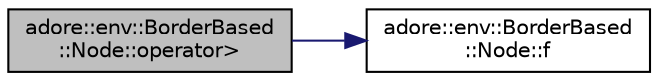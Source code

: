 digraph "adore::env::BorderBased::Node::operator&gt;"
{
 // LATEX_PDF_SIZE
  edge [fontname="Helvetica",fontsize="10",labelfontname="Helvetica",labelfontsize="10"];
  node [fontname="Helvetica",fontsize="10",shape=record];
  rankdir="LR";
  Node1 [label="adore::env::BorderBased\l::Node::operator\>",height=0.2,width=0.4,color="black", fillcolor="grey75", style="filled", fontcolor="black",tooltip=" "];
  Node1 -> Node2 [color="midnightblue",fontsize="10",style="solid",fontname="Helvetica"];
  Node2 [label="adore::env::BorderBased\l::Node::f",height=0.2,width=0.4,color="black", fillcolor="white", style="filled",URL="$structadore_1_1env_1_1BorderBased_1_1Node.html#a026e41b2d67d90abada3ac0ec7ac3670",tooltip=" "];
}
